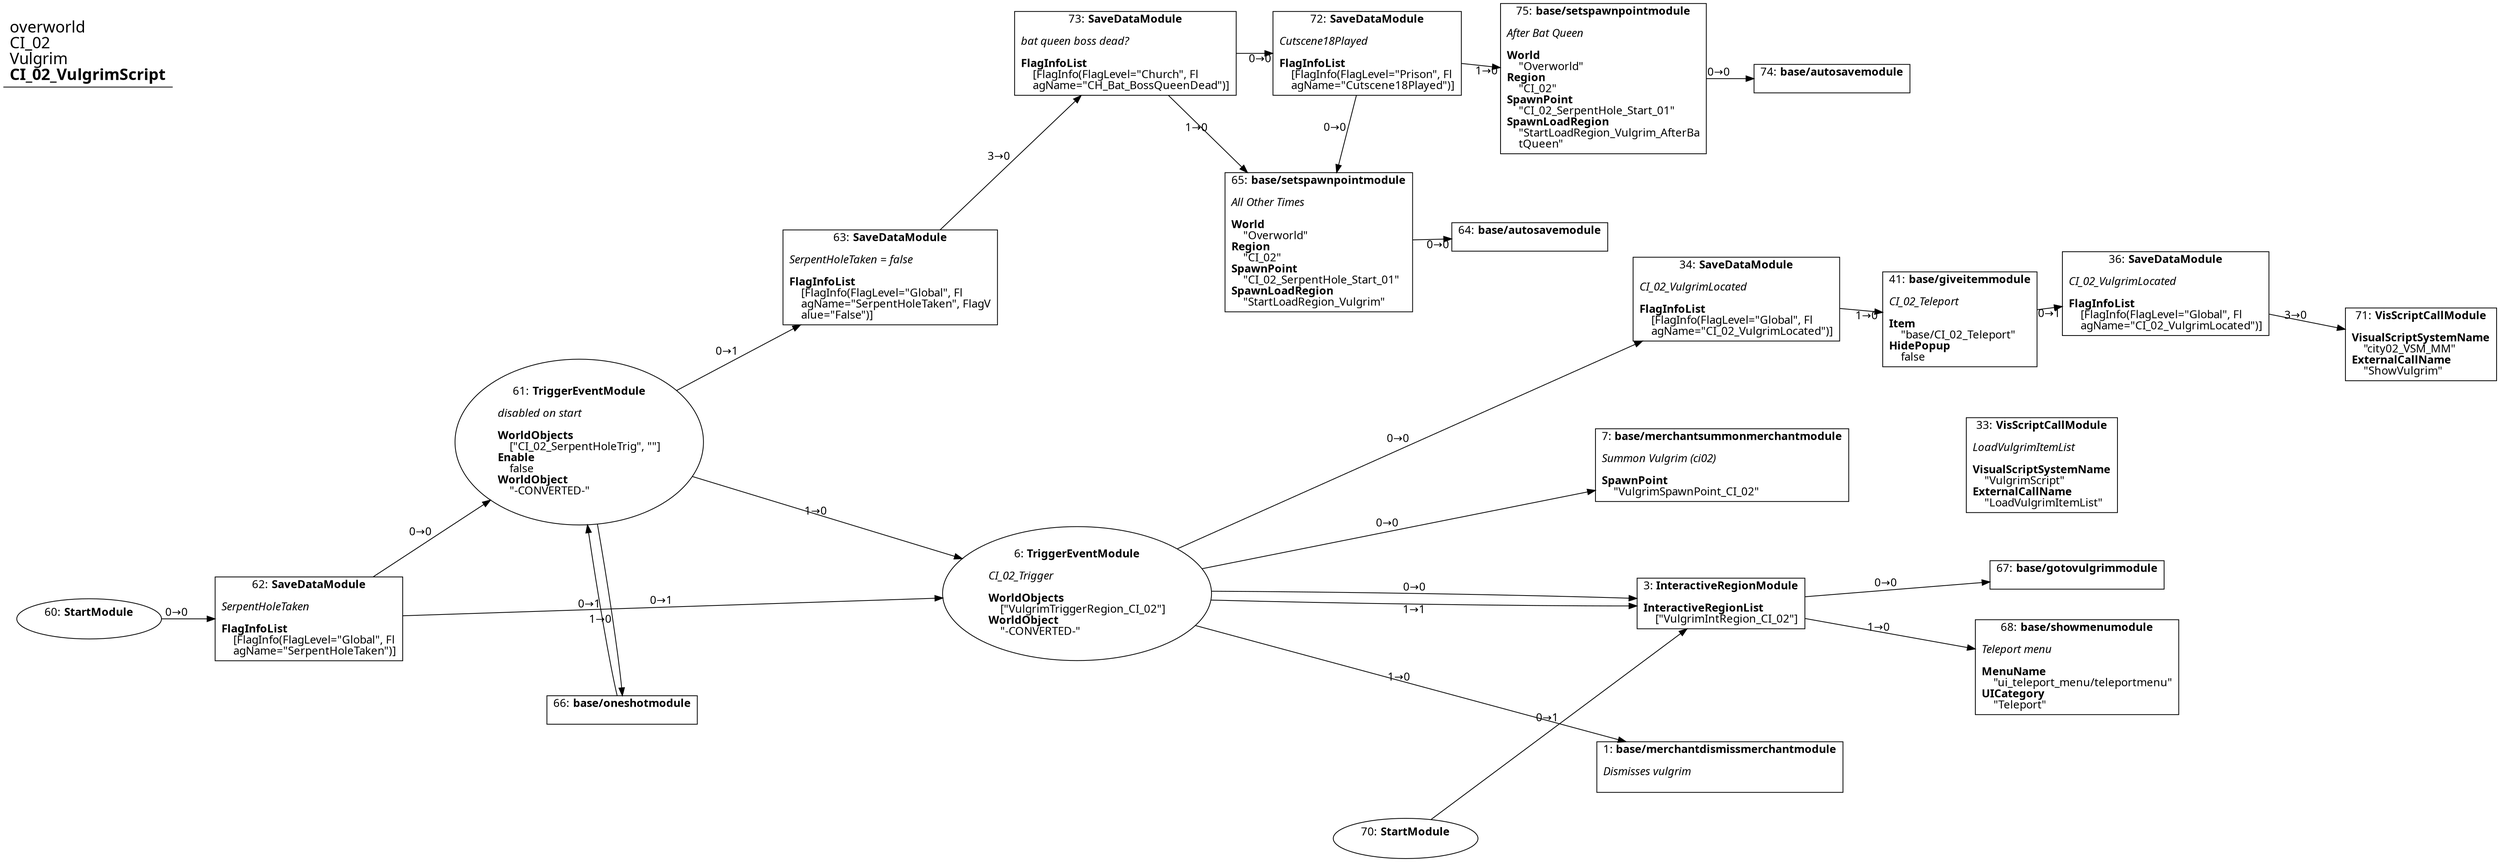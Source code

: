 digraph {
    layout = fdp;
    overlap = prism;
    sep = "+16";
    splines = spline;

    node [ shape = box ];

    graph [ fontname = "Segoe UI" ];
    node [ fontname = "Segoe UI" ];
    edge [ fontname = "Segoe UI" ];

    1 [ label = <1: <b>base/merchantdismissmerchantmodule</b><br/><br/><i>Dismisses vulgrim<br align="left"/></i><br align="left"/>> ];
    1 [ pos = "0.384,-0.32700002!" ];

    3 [ label = <3: <b>InteractiveRegionModule</b><br/><br/><b>InteractiveRegionList</b><br align="left"/>    [&quot;VulgrimIntRegion_CI_02&quot;]<br align="left"/>> ];
    3 [ pos = "0.38500002,-0.178!" ];
    3 -> 67 [ label = "0→0" ];
    3 -> 68 [ label = "1→0" ];

    6 [ label = <6: <b>TriggerEventModule</b><br/><br/><i>CI_02_Trigger<br align="left"/></i><br align="left"/><b>WorldObjects</b><br align="left"/>    [&quot;VulgrimTriggerRegion_CI_02&quot;]<br align="left"/><b>WorldObject</b><br align="left"/>    &quot;-CONVERTED-&quot;<br align="left"/>> ];
    6 [ shape = oval ]
    6 [ pos = "-0.201,-0.16900001!" ];
    6 -> 1 [ label = "1→0" ];
    6 -> 7 [ label = "0→0" ];
    6 -> 3 [ label = "0→0" ];
    6 -> 3 [ label = "1→1" ];
    6 -> 34 [ label = "0→0" ];

    7 [ label = <7: <b>base/merchantsummonmerchantmodule</b><br/><br/><i>Summon Vulgrim (ci02)<br align="left"/></i><br align="left"/><b>SpawnPoint</b><br align="left"/>    &quot;VulgrimSpawnPoint_CI_02&quot;<br align="left"/>> ];
    7 [ pos = "0.386,-0.052!" ];

    33 [ label = <33: <b>VisScriptCallModule</b><br/><br/><i>LoadVulgrimItemList<br align="left"/></i><br align="left"/><b>VisualScriptSystemName</b><br align="left"/>    &quot;VulgrimScript&quot;<br align="left"/><b>ExternalCallName</b><br align="left"/>    &quot;LoadVulgrimItemList&quot;<br align="left"/>> ];
    33 [ pos = "0.67700005,-0.052!" ];

    34 [ label = <34: <b>SaveDataModule</b><br/><br/><i>CI_02_VulgrimLocated<br align="left"/></i><br align="left"/><b>FlagInfoList</b><br align="left"/>    [FlagInfo(FlagLevel=&quot;Global&quot;, Fl<br align="left"/>    agName=&quot;CI_02_VulgrimLocated&quot;)]<br align="left"/>> ];
    34 [ pos = "0.38300002,0.104!" ];
    34 -> 41 [ label = "1→0" ];

    36 [ label = <36: <b>SaveDataModule</b><br/><br/><i>CI_02_VulgrimLocated<br align="left"/></i><br align="left"/><b>FlagInfoList</b><br align="left"/>    [FlagInfo(FlagLevel=&quot;Global&quot;, Fl<br align="left"/>    agName=&quot;CI_02_VulgrimLocated&quot;)]<br align="left"/>> ];
    36 [ pos = "0.78800005,0.104!" ];
    36 -> 71 [ label = "3→0" ];

    41 [ label = <41: <b>base/giveitemmodule</b><br/><br/><i>CI_02_Teleport<br align="left"/></i><br align="left"/><b>Item</b><br align="left"/>    &quot;base/CI_02_Teleport&quot;<br align="left"/><b>HidePopup</b><br align="left"/>    false<br align="left"/>> ];
    41 [ pos = "0.60400003,0.081!" ];
    41 -> 36 [ label = "0→1" ];

    60 [ label = <60: <b>StartModule</b><br/><br/>> ];
    60 [ shape = oval ]
    60 [ pos = "-1.1,-0.192!" ];
    60 -> 62 [ label = "0→0" ];

    61 [ label = <61: <b>TriggerEventModule</b><br/><br/><i>disabled on start<br align="left"/></i><br align="left"/><b>WorldObjects</b><br align="left"/>    [&quot;CI_02_SerpentHoleTrig&quot;, &quot;&quot;]<br align="left"/><b>Enable</b><br align="left"/>    false<br align="left"/><b>WorldObject</b><br align="left"/>    &quot;-CONVERTED-&quot;<br align="left"/>> ];
    61 [ shape = oval ]
    61 [ pos = "-0.65400004,-0.031000001!" ];
    61 -> 63 [ label = "0→1" ];
    61 -> 66 [ label = "1→0" ];
    61 -> 6 [ label = "1→0" ];

    62 [ label = <62: <b>SaveDataModule</b><br/><br/><i>SerpentHoleTaken<br align="left"/></i><br align="left"/><b>FlagInfoList</b><br align="left"/>    [FlagInfo(FlagLevel=&quot;Global&quot;, Fl<br align="left"/>    agName=&quot;SerpentHoleTaken&quot;)]<br align="left"/>> ];
    62 [ pos = "-0.90000004,-0.192!" ];
    62 -> 61 [ label = "0→0" ];
    62 -> 6 [ label = "0→1" ];

    63 [ label = <63: <b>SaveDataModule</b><br/><br/><i>SerpentHoleTaken = false<br align="left"/></i><br align="left"/><b>FlagInfoList</b><br align="left"/>    [FlagInfo(FlagLevel=&quot;Global&quot;, Fl<br align="left"/>    agName=&quot;SerpentHoleTaken&quot;, FlagV<br align="left"/>    alue=&quot;False&quot;)]<br align="left"/>> ];
    63 [ pos = "-0.37100002,0.119!" ];
    63 -> 73 [ label = "3→0" ];

    64 [ label = <64: <b>base/autosavemodule</b><br/><br/>> ];
    64 [ pos = "0.22700001,0.15100001!" ];

    65 [ label = <65: <b>base/setspawnpointmodule</b><br/><br/><i>All Other Times<br align="left"/></i><br align="left"/><b>World</b><br align="left"/>    &quot;Overworld&quot;<br align="left"/><b>Region</b><br align="left"/>    &quot;CI_02&quot;<br align="left"/><b>SpawnPoint</b><br align="left"/>    &quot;CI_02_SerpentHole_Start_01&quot;<br align="left"/><b>SpawnLoadRegion</b><br align="left"/>    &quot;StartLoadRegion_Vulgrim&quot;<br align="left"/>> ];
    65 [ pos = "0.019000001,0.15100001!" ];
    65 -> 64 [ label = "0→0" ];

    66 [ label = <66: <b>base/oneshotmodule</b><br/><br/>> ];
    66 [ pos = "-0.615,-0.275!" ];
    66 -> 61 [ label = "0→1" ];

    67 [ label = <67: <b>base/gotovulgrimmodule</b><br/><br/>> ];
    67 [ pos = "0.70900005,-0.15200001!" ];

    68 [ label = <68: <b>base/showmenumodule</b><br/><br/><i>Teleport menu<br align="left"/></i><br align="left"/><b>MenuName</b><br align="left"/>    &quot;ui_teleport_menu/teleportmenu&quot;<br align="left"/><b>UICategory</b><br align="left"/>    &quot;Teleport&quot;<br align="left"/>> ];
    68 [ pos = "0.70900005,-0.23600002!" ];

    70 [ label = <70: <b>StartModule</b><br/><br/>> ];
    70 [ shape = oval ]
    70 [ pos = "0.098000005,-0.39200002!" ];
    70 -> 3 [ label = "0→1" ];

    71 [ label = <71: <b>VisScriptCallModule</b><br/><br/><b>VisualScriptSystemName</b><br align="left"/>    &quot;city02_VSM_MM&quot;<br align="left"/><b>ExternalCallName</b><br align="left"/>    &quot;ShowVulgrim&quot;<br align="left"/>> ];
    71 [ pos = "1.0220001,0.058000002!" ];

    72 [ label = <72: <b>SaveDataModule</b><br/><br/><i>Cutscene18Played<br align="left"/></i><br align="left"/><b>FlagInfoList</b><br align="left"/>    [FlagInfo(FlagLevel=&quot;Prison&quot;, Fl<br align="left"/>    agName=&quot;Cutscene18Played&quot;)]<br align="left"/>> ];
    72 [ pos = "0.063,0.323!" ];
    72 -> 65 [ label = "0→0" ];
    72 -> 75 [ label = "1→0" ];

    73 [ label = <73: <b>SaveDataModule</b><br/><br/><i>bat queen boss dead?<br align="left"/></i><br align="left"/><b>FlagInfoList</b><br align="left"/>    [FlagInfo(FlagLevel=&quot;Church&quot;, Fl<br align="left"/>    agName=&quot;CH_Bat_BossQueenDead&quot;)]<br align="left"/>> ];
    73 [ pos = "-0.157,0.323!" ];
    73 -> 72 [ label = "0→0" ];
    73 -> 65 [ label = "1→0" ];

    74 [ label = <74: <b>base/autosavemodule</b><br/><br/>> ];
    74 [ pos = "0.48600003,0.3!" ];

    75 [ label = <75: <b>base/setspawnpointmodule</b><br/><br/><i>After Bat Queen<br align="left"/></i><br align="left"/><b>World</b><br align="left"/>    &quot;Overworld&quot;<br align="left"/><b>Region</b><br align="left"/>    &quot;CI_02&quot;<br align="left"/><b>SpawnPoint</b><br align="left"/>    &quot;CI_02_SerpentHole_Start_01&quot;<br align="left"/><b>SpawnLoadRegion</b><br align="left"/>    &quot;StartLoadRegion_Vulgrim_AfterBa<br align="left"/>    tQueen&quot;<br align="left"/>> ];
    75 [ pos = "0.27800003,0.3!" ];
    75 -> 74 [ label = "0→0" ];

    title [ pos = "-1.1010001,0.324!" ];
    title [ shape = underline ];
    title [ label = <<font point-size="20">overworld<br align="left"/>CI_02<br align="left"/>Vulgrim<br align="left"/><b>CI_02_VulgrimScript</b><br align="left"/></font>> ];
}
